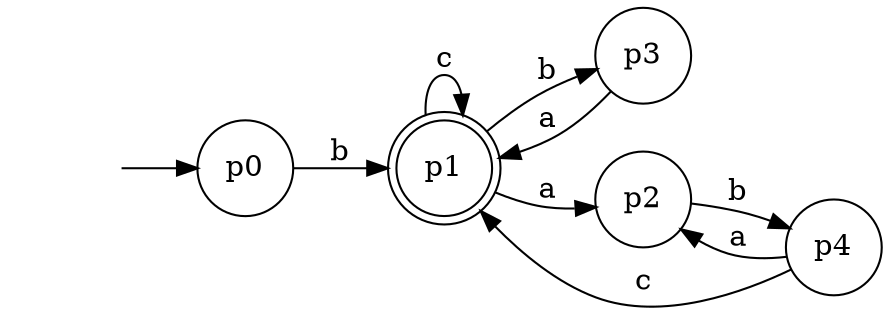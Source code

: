 digraph G {
    rankdir=LR;
    node [shape=doublecircle]; p1;
    node [shape=circle]; 

    p0 -> p1 [label="b"];
    p1 -> p1 [label="c"];

    p1 -> p3 [label="b"];
    p3 -> p1 [label="a"];


    p1 -> p2 [label="a"];
    p2 -> p4 [label="b"];
    p4 -> p1 [label="c"];
    p4 -> p2 [label="a"];
    node [shape=none label=""] 0;
    0 -> p0;
}